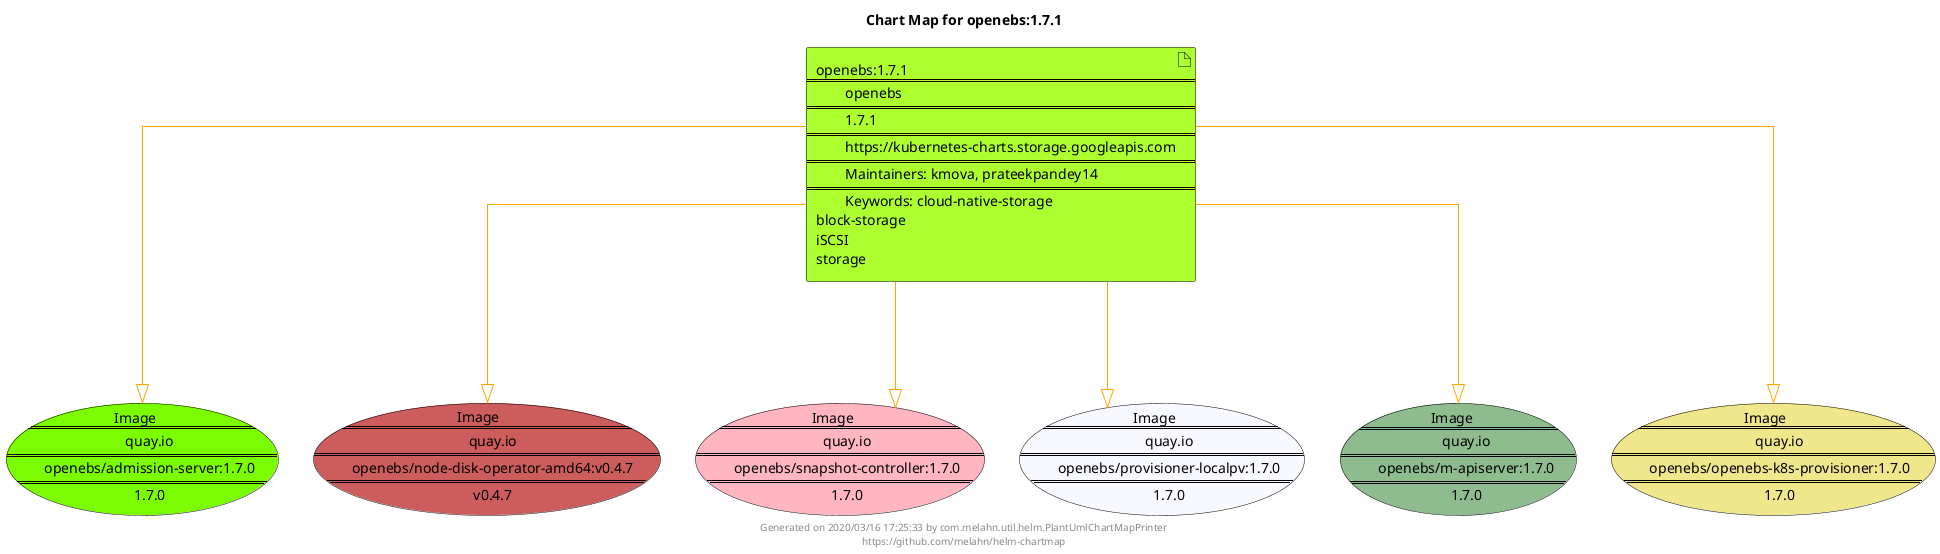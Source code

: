 @startuml
skinparam linetype ortho
skinparam backgroundColor white
skinparam usecaseBorderColor black
skinparam usecaseArrowColor LightSlateGray
skinparam artifactBorderColor black
skinparam artifactArrowColor LightSlateGray

title Chart Map for openebs:1.7.1

'There is one referenced Helm Chart
artifact "openebs:1.7.1\n====\n\topenebs\n====\n\t1.7.1\n====\n\thttps://kubernetes-charts.storage.googleapis.com\n====\n\tMaintainers: kmova, prateekpandey14\n====\n\tKeywords: cloud-native-storage\nblock-storage\niSCSI\nstorage" as openebs_1_7_1 #GreenYellow

'There are 6 referenced Docker Images
usecase "Image\n====\n\tquay.io\n====\n\topenebs/admission-server:1.7.0\n====\n\t1.7.0" as quay_io_openebs_admission_server_1_7_0 #LawnGreen
usecase "Image\n====\n\tquay.io\n====\n\topenebs/node-disk-operator-amd64:v0.4.7\n====\n\tv0.4.7" as quay_io_openebs_node_disk_operator_amd64_v0_4_7 #IndianRed
usecase "Image\n====\n\tquay.io\n====\n\topenebs/snapshot-controller:1.7.0\n====\n\t1.7.0" as quay_io_openebs_snapshot_controller_1_7_0 #LightPink
usecase "Image\n====\n\tquay.io\n====\n\topenebs/provisioner-localpv:1.7.0\n====\n\t1.7.0" as quay_io_openebs_provisioner_localpv_1_7_0 #GhostWhite
usecase "Image\n====\n\tquay.io\n====\n\topenebs/m-apiserver:1.7.0\n====\n\t1.7.0" as quay_io_openebs_m_apiserver_1_7_0 #DarkSeaGreen
usecase "Image\n====\n\tquay.io\n====\n\topenebs/openebs-k8s-provisioner:1.7.0\n====\n\t1.7.0" as quay_io_openebs_openebs_k8s_provisioner_1_7_0 #Khaki

'Chart Dependencies
openebs_1_7_1--[#orange]-|>quay_io_openebs_m_apiserver_1_7_0
openebs_1_7_1--[#orange]-|>quay_io_openebs_openebs_k8s_provisioner_1_7_0
openebs_1_7_1--[#orange]-|>quay_io_openebs_admission_server_1_7_0
openebs_1_7_1--[#orange]-|>quay_io_openebs_node_disk_operator_amd64_v0_4_7
openebs_1_7_1--[#orange]-|>quay_io_openebs_snapshot_controller_1_7_0
openebs_1_7_1--[#orange]-|>quay_io_openebs_provisioner_localpv_1_7_0

center footer Generated on 2020/03/16 17:25:33 by com.melahn.util.helm.PlantUmlChartMapPrinter\nhttps://github.com/melahn/helm-chartmap
@enduml
